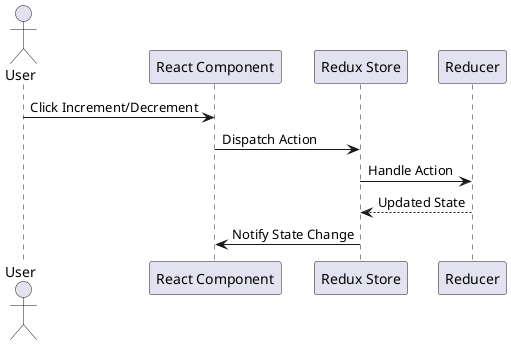 @startuml
actor User
participant "React Component" as RC
participant "Redux Store" as RS
participant "Reducer" as R

User -> RC : Click Increment/Decrement
RC -> RS : Dispatch Action
RS -> R : Handle Action
R --> RS : Updated State
RS -> RC : Notify State Change
@enduml
